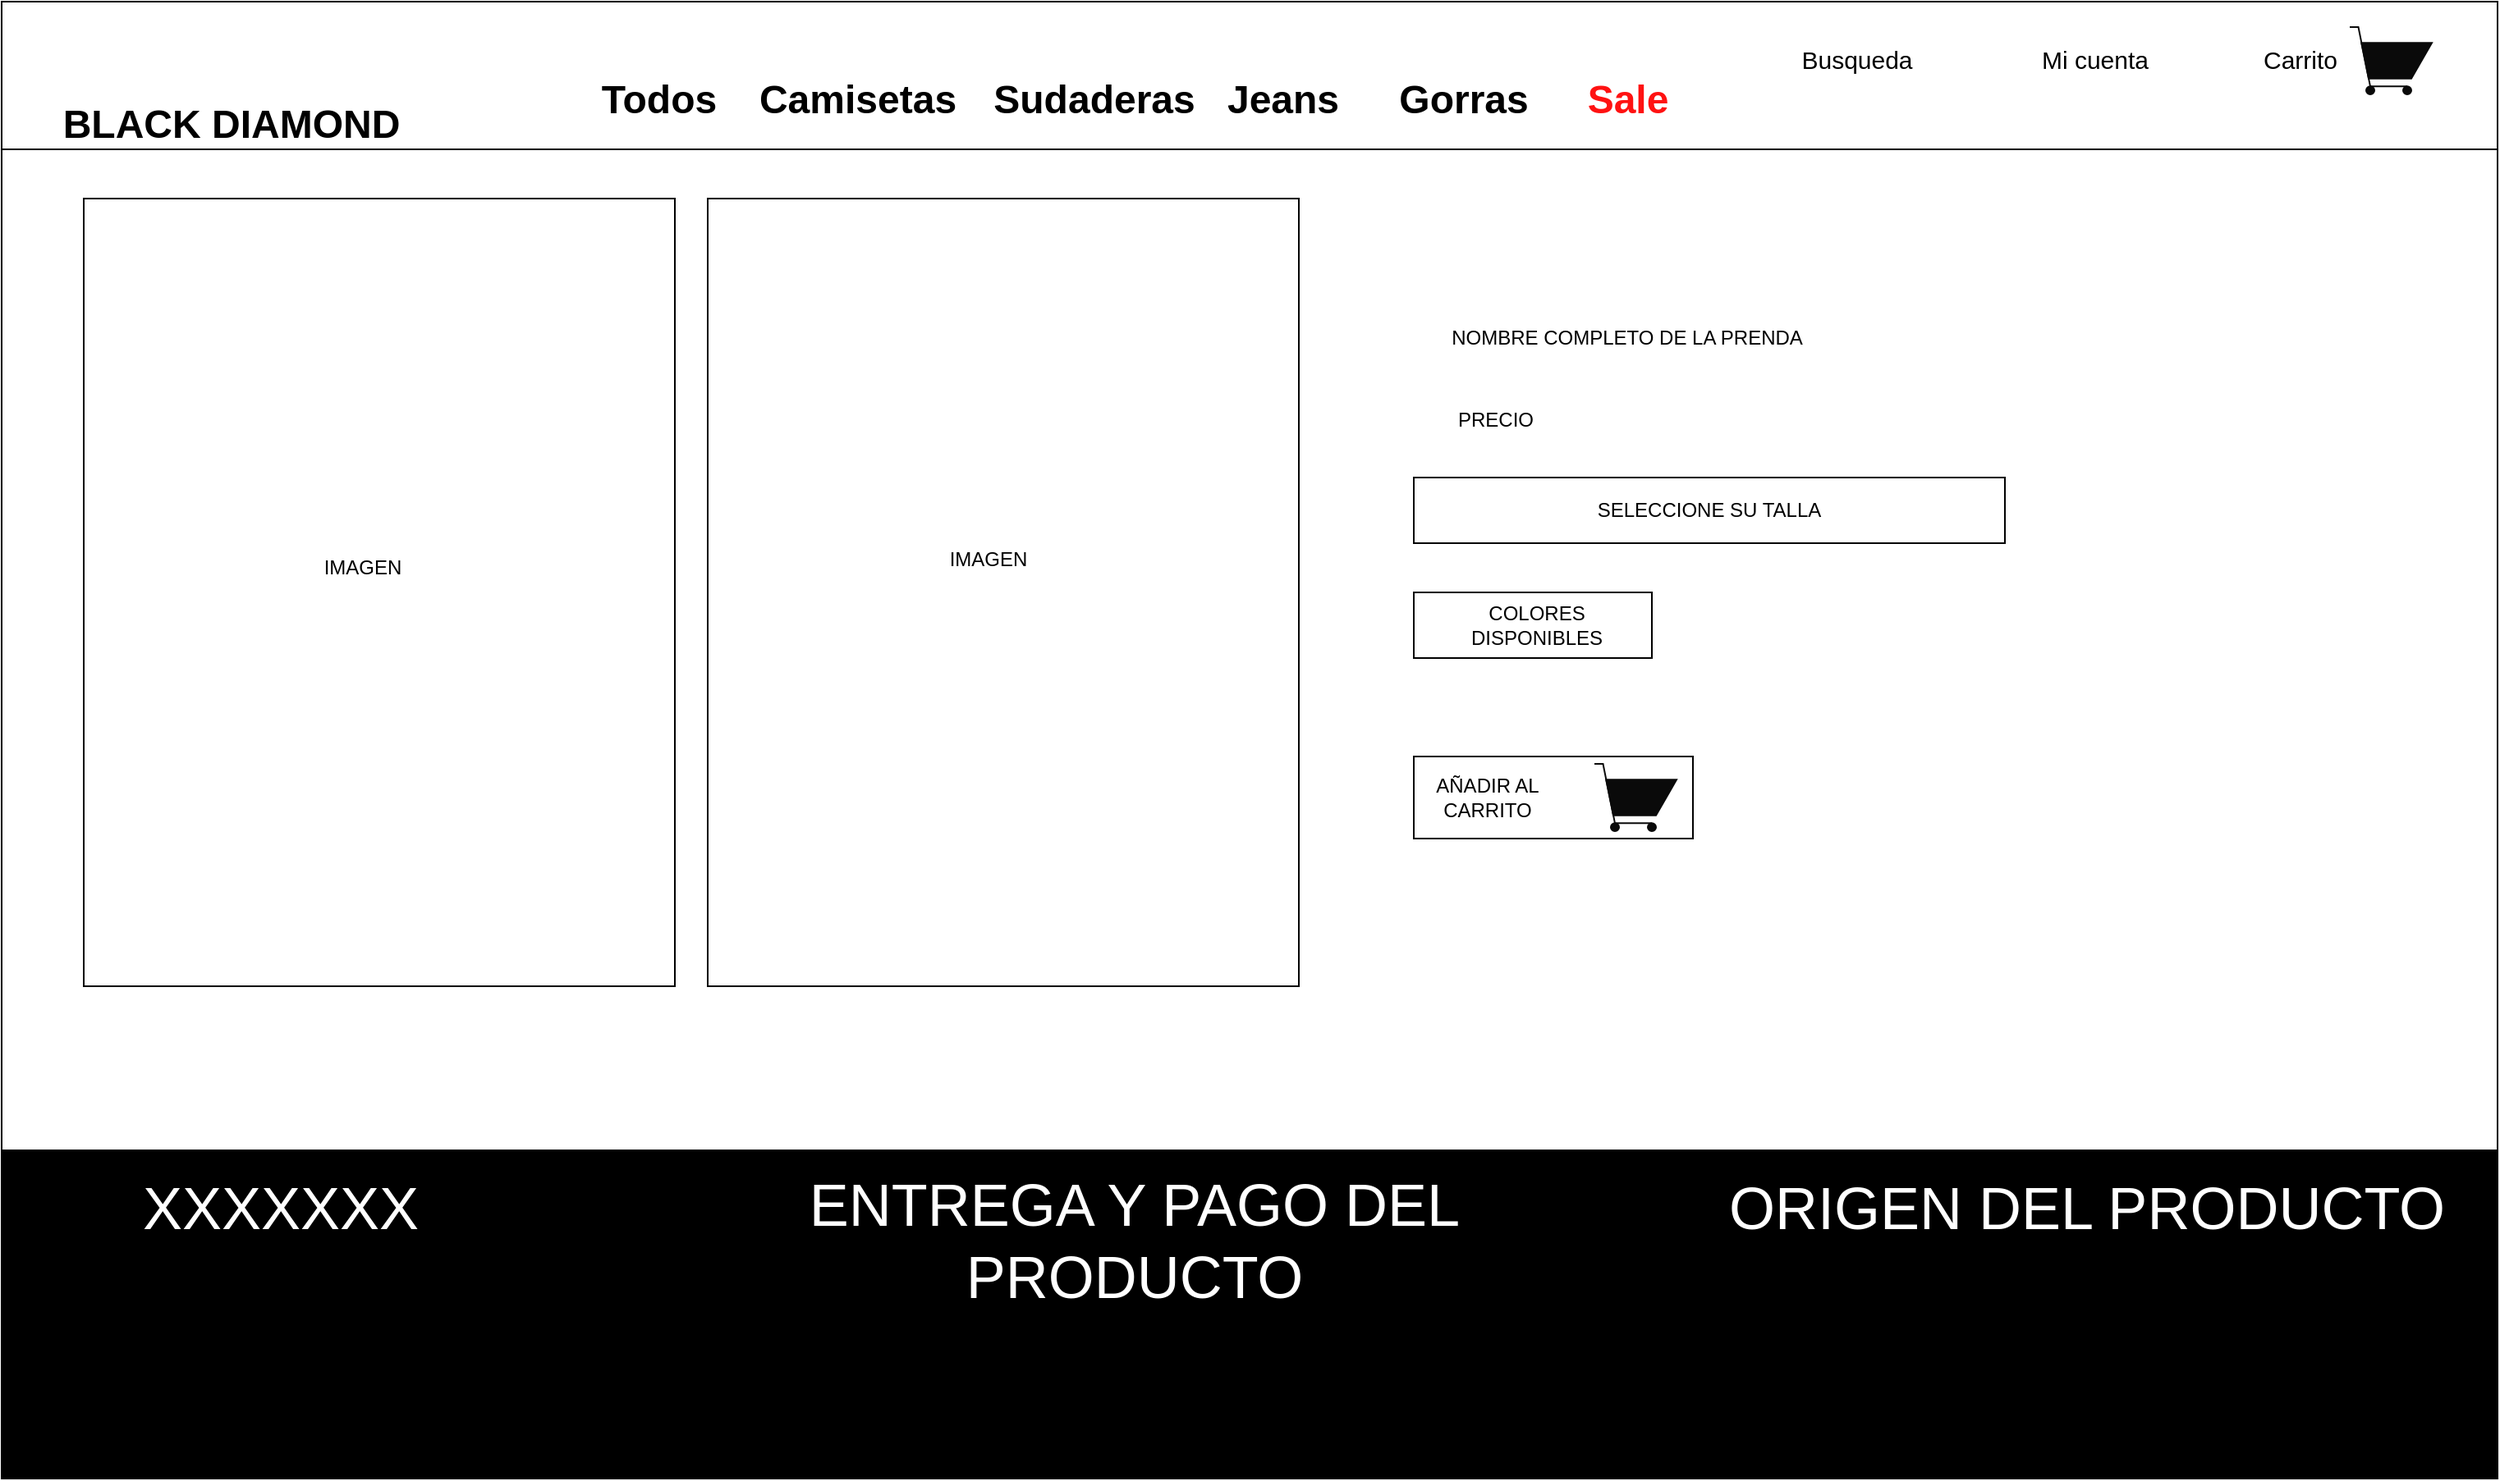 <mxfile version="18.0.8" type="github">
  <diagram id="12oCROdWaPfmY8l000qh" name="Page-1">
    <mxGraphModel dx="2200" dy="853" grid="1" gridSize="10" guides="1" tooltips="1" connect="1" arrows="1" fold="1" page="1" pageScale="1" pageWidth="827" pageHeight="1169" math="0" shadow="0">
      <root>
        <mxCell id="0" />
        <mxCell id="1" parent="0" />
        <mxCell id="PWxaWAXkfzLJMrjovWpR-1" value="" style="rounded=0;whiteSpace=wrap;html=1;fillColor=none;" vertex="1" parent="1">
          <mxGeometry x="40" y="40" width="1520" height="900" as="geometry" />
        </mxCell>
        <mxCell id="PWxaWAXkfzLJMrjovWpR-2" value="" style="rounded=0;whiteSpace=wrap;html=1;fillColor=#000000;" vertex="1" parent="1">
          <mxGeometry x="40" y="740" width="1520" height="200" as="geometry" />
        </mxCell>
        <mxCell id="PWxaWAXkfzLJMrjovWpR-3" value="" style="rounded=0;whiteSpace=wrap;html=1;fillColor=#FFFFFF;" vertex="1" parent="1">
          <mxGeometry x="40" y="40" width="1520" height="90" as="geometry" />
        </mxCell>
        <mxCell id="PWxaWAXkfzLJMrjovWpR-4" value="&lt;b&gt;&lt;font style=&quot;font-size: 24px;&quot;&gt;BLACK DIAMOND&lt;/font&gt;&lt;/b&gt;" style="text;html=1;strokeColor=none;fillColor=none;align=center;verticalAlign=middle;whiteSpace=wrap;rounded=0;" vertex="1" parent="1">
          <mxGeometry x="60" y="100" width="240" height="30" as="geometry" />
        </mxCell>
        <mxCell id="PWxaWAXkfzLJMrjovWpR-5" value="&lt;span style=&quot;background-color: rgb(0, 0, 0);&quot;&gt;&lt;font style=&quot;font-size: 36px;&quot; color=&quot;#FFFFFF&quot;&gt;XXXXXXX&lt;/font&gt;&lt;/span&gt;" style="text;html=1;strokeColor=none;fillColor=none;align=center;verticalAlign=middle;whiteSpace=wrap;rounded=0;" vertex="1" parent="1">
          <mxGeometry x="90" y="760" width="240" height="30" as="geometry" />
        </mxCell>
        <mxCell id="PWxaWAXkfzLJMrjovWpR-9" value="Busqueda" style="text;html=1;strokeColor=none;fillColor=none;align=center;verticalAlign=middle;whiteSpace=wrap;rounded=0;fontSize=15;" vertex="1" parent="1">
          <mxGeometry x="1140" y="60" width="60" height="30" as="geometry" />
        </mxCell>
        <mxCell id="PWxaWAXkfzLJMrjovWpR-10" value="Mi cuenta" style="text;html=1;strokeColor=none;fillColor=none;align=center;verticalAlign=middle;whiteSpace=wrap;rounded=0;fontSize=15;" vertex="1" parent="1">
          <mxGeometry x="1280" y="60" width="70" height="30" as="geometry" />
        </mxCell>
        <mxCell id="PWxaWAXkfzLJMrjovWpR-11" value="Carrito" style="text;html=1;strokeColor=none;fillColor=none;align=center;verticalAlign=middle;whiteSpace=wrap;rounded=0;fontSize=15;" vertex="1" parent="1">
          <mxGeometry x="1410" y="60" width="60" height="30" as="geometry" />
        </mxCell>
        <mxCell id="PWxaWAXkfzLJMrjovWpR-12" value="Todos" style="text;strokeColor=none;fillColor=none;html=1;fontSize=24;fontStyle=1;verticalAlign=middle;align=center;" vertex="1" parent="1">
          <mxGeometry x="390" y="80" width="100" height="40" as="geometry" />
        </mxCell>
        <mxCell id="PWxaWAXkfzLJMrjovWpR-13" value="Camisetas" style="text;strokeColor=none;fillColor=none;html=1;fontSize=24;fontStyle=1;verticalAlign=middle;align=center;" vertex="1" parent="1">
          <mxGeometry x="510.5" y="80" width="100" height="40" as="geometry" />
        </mxCell>
        <mxCell id="PWxaWAXkfzLJMrjovWpR-14" value="Sudaderas" style="text;strokeColor=none;fillColor=none;html=1;fontSize=24;fontStyle=1;verticalAlign=middle;align=center;" vertex="1" parent="1">
          <mxGeometry x="654.5" y="80" width="100" height="40" as="geometry" />
        </mxCell>
        <mxCell id="PWxaWAXkfzLJMrjovWpR-15" value="Jeans" style="text;strokeColor=none;fillColor=none;html=1;fontSize=24;fontStyle=1;verticalAlign=middle;align=center;" vertex="1" parent="1">
          <mxGeometry x="770" y="80" width="100" height="40" as="geometry" />
        </mxCell>
        <mxCell id="PWxaWAXkfzLJMrjovWpR-16" value="Gorras" style="text;strokeColor=none;fillColor=none;html=1;fontSize=24;fontStyle=1;verticalAlign=middle;align=center;" vertex="1" parent="1">
          <mxGeometry x="880" y="80" width="100" height="40" as="geometry" />
        </mxCell>
        <mxCell id="PWxaWAXkfzLJMrjovWpR-17" value="&lt;font color=&quot;#ff1212&quot;&gt;Sale&lt;/font&gt;" style="text;strokeColor=none;fillColor=none;html=1;fontSize=24;fontStyle=1;verticalAlign=middle;align=center;" vertex="1" parent="1">
          <mxGeometry x="980" y="80" width="100" height="40" as="geometry" />
        </mxCell>
        <mxCell id="PWxaWAXkfzLJMrjovWpR-18" value="" style="rounded=0;whiteSpace=wrap;html=1;" vertex="1" parent="1">
          <mxGeometry x="90" y="160" width="360" height="480" as="geometry" />
        </mxCell>
        <mxCell id="PWxaWAXkfzLJMrjovWpR-19" value="" style="rounded=0;whiteSpace=wrap;html=1;" vertex="1" parent="1">
          <mxGeometry x="470" y="160" width="360" height="480" as="geometry" />
        </mxCell>
        <mxCell id="PWxaWAXkfzLJMrjovWpR-20" value="" style="rounded=0;whiteSpace=wrap;html=1;" vertex="1" parent="1">
          <mxGeometry x="900" y="330" width="360" height="40" as="geometry" />
        </mxCell>
        <mxCell id="PWxaWAXkfzLJMrjovWpR-21" value="" style="rounded=0;whiteSpace=wrap;html=1;" vertex="1" parent="1">
          <mxGeometry x="900" y="500" width="170" height="50" as="geometry" />
        </mxCell>
        <mxCell id="PWxaWAXkfzLJMrjovWpR-22" value="IMAGEN" style="text;html=1;strokeColor=none;fillColor=none;align=center;verticalAlign=middle;whiteSpace=wrap;rounded=0;" vertex="1" parent="1">
          <mxGeometry x="230" y="370" width="60" height="30" as="geometry" />
        </mxCell>
        <mxCell id="PWxaWAXkfzLJMrjovWpR-23" value="IMAGEN" style="text;html=1;strokeColor=none;fillColor=none;align=center;verticalAlign=middle;whiteSpace=wrap;rounded=0;" vertex="1" parent="1">
          <mxGeometry x="610.5" y="365" width="60" height="30" as="geometry" />
        </mxCell>
        <mxCell id="PWxaWAXkfzLJMrjovWpR-24" value="PRECIO" style="text;html=1;strokeColor=none;fillColor=none;align=center;verticalAlign=middle;whiteSpace=wrap;rounded=0;" vertex="1" parent="1">
          <mxGeometry x="920" y="280" width="60" height="30" as="geometry" />
        </mxCell>
        <mxCell id="PWxaWAXkfzLJMrjovWpR-25" value="NOMBRE COMPLETO DE LA PRENDA" style="text;html=1;strokeColor=none;fillColor=none;align=center;verticalAlign=middle;whiteSpace=wrap;rounded=0;" vertex="1" parent="1">
          <mxGeometry x="915" y="230" width="230" height="30" as="geometry" />
        </mxCell>
        <mxCell id="PWxaWAXkfzLJMrjovWpR-26" value="AÑADIR AL CARRITO" style="text;html=1;strokeColor=none;fillColor=none;align=center;verticalAlign=middle;whiteSpace=wrap;rounded=0;" vertex="1" parent="1">
          <mxGeometry x="910" y="510" width="70" height="30" as="geometry" />
        </mxCell>
        <mxCell id="PWxaWAXkfzLJMrjovWpR-27" value="SELECCIONE SU TALLA" style="text;html=1;strokeColor=none;fillColor=none;align=center;verticalAlign=middle;whiteSpace=wrap;rounded=0;" vertex="1" parent="1">
          <mxGeometry x="920" y="335" width="320" height="30" as="geometry" />
        </mxCell>
        <mxCell id="PWxaWAXkfzLJMrjovWpR-29" value="" style="rounded=0;whiteSpace=wrap;html=1;" vertex="1" parent="1">
          <mxGeometry x="900" y="400" width="145" height="40" as="geometry" />
        </mxCell>
        <mxCell id="PWxaWAXkfzLJMrjovWpR-30" value="COLORES DISPONIBLES" style="text;html=1;strokeColor=none;fillColor=none;align=center;verticalAlign=middle;whiteSpace=wrap;rounded=0;" vertex="1" parent="1">
          <mxGeometry x="910" y="405" width="130" height="30" as="geometry" />
        </mxCell>
        <mxCell id="PWxaWAXkfzLJMrjovWpR-31" value="&lt;font style=&quot;font-size: 36px;&quot; color=&quot;#FFFFFF&quot;&gt;ENTREGA Y PAGO DEL PRODUCTO&lt;/font&gt;" style="text;html=1;strokeColor=none;fillColor=none;align=center;verticalAlign=middle;whiteSpace=wrap;rounded=0;" vertex="1" parent="1">
          <mxGeometry x="490" y="780" width="480" height="30" as="geometry" />
        </mxCell>
        <mxCell id="PWxaWAXkfzLJMrjovWpR-32" value="&lt;font style=&quot;font-size: 36px;&quot; color=&quot;#FFFFFF&quot;&gt;ORIGEN DEL PRODUCTO&lt;/font&gt;" style="text;html=1;strokeColor=none;fillColor=none;align=center;verticalAlign=middle;whiteSpace=wrap;rounded=0;" vertex="1" parent="1">
          <mxGeometry x="1080" y="760" width="460" height="30" as="geometry" />
        </mxCell>
        <mxCell id="PWxaWAXkfzLJMrjovWpR-33" value="" style="shape=image;html=1;verticalAlign=top;verticalLabelPosition=bottom;labelBackgroundColor=#ffffff;imageAspect=0;aspect=fixed;image=https://cdn4.iconfinder.com/data/icons/business-black-1/64/45-128.png;fontSize=18;sketch=0;" vertex="1" parent="1">
          <mxGeometry x="140" y="46.5" width="53.5" height="53.5" as="geometry" />
        </mxCell>
        <mxCell id="PWxaWAXkfzLJMrjovWpR-34" value="" style="shape=image;html=1;verticalAlign=top;verticalLabelPosition=bottom;labelBackgroundColor=#ffffff;imageAspect=0;aspect=fixed;image=https://cdn4.iconfinder.com/data/icons/ionicons/512/icon-search-128.png;rounded=0;shadow=0;glass=0;sketch=0;fontFamily=Koulen;fontSource=https%3A%2F%2Ffonts.googleapis.com%2Fcss%3Ffamily%3DKoulen;fontSize=15;strokeColor=#0A0A0A;fillColor=#D3D5F0;" vertex="1" parent="1">
          <mxGeometry x="1215.5" y="50" width="50" height="50" as="geometry" />
        </mxCell>
        <mxCell id="PWxaWAXkfzLJMrjovWpR-36" value="" style="shape=image;html=1;verticalAlign=top;verticalLabelPosition=bottom;labelBackgroundColor=#ffffff;imageAspect=0;aspect=fixed;image=https://cdn3.iconfinder.com/data/icons/essential-rounded/64/Rounded-31-128.png;fontSize=18;" vertex="1" parent="1">
          <mxGeometry x="1350" y="50" width="52" height="52" as="geometry" />
        </mxCell>
        <mxCell id="PWxaWAXkfzLJMrjovWpR-37" value="&lt;span style=&quot;color: rgba(0, 0, 0, 0); font-family: monospace; font-size: 0px; text-align: start; background-color: rgb(248, 249, 250);&quot;&gt;%3CmxGraphModel%3E%3Croot%3E%3CmxCell%20id%3D%220%22%2F%3E%3CmxCell%20id%3D%221%22%20parent%3D%220%22%2F%3E%3CmxCell%20id%3D%222%22%20value%3D%22%22%20style%3D%22shape%3Dimage%3Bhtml%3D1%3BverticalAlign%3Dtop%3BverticalLabelPosition%3Dbottom%3BlabelBackgroundColor%3D%23ffffff%3BimageAspect%3D0%3Baspect%3Dfixed%3Bimage%3Dhttps%3A%2F%2Fcdn4.iconfinder.com%2Fdata%2Ficons%2Fionicons%2F512%2Ficon-search-128.png%3Brounded%3D0%3Bshadow%3D0%3Bglass%3D0%3Bsketch%3D0%3BfontFamily%3DKoulen%3BfontSource%3Dhttps%253A%252F%252Ffonts.googleapis.com%252Fcss%253Ffamily%253DKoulen%3BfontSize%3D15%3BstrokeColor%3D%230A0A0A%3BfillColor%3D%23D3D5F0%3B%22%20vertex%3D%221%22%20parent%3D%221%22%3E%3CmxGeometry%20x%3D%22933%22%20y%3D%2267%22%20width%3D%2230%22%20height%3D%2230%22%20as%3D%22geometry%22%2F%3E%3C%2FmxCell%3E%3C%2Froot%3E%3C%2FmxGraphModel%3E&lt;/span&gt;" style="html=1;verticalLabelPosition=bottom;align=center;labelBackgroundColor=#ffffff;verticalAlign=top;strokeWidth=1;strokeColor=#0A0A0A;shadow=0;dashed=0;shape=mxgraph.ios7.icons.shopping_cart;fontSize=18;fillColor=#0A0A0A;" vertex="1" parent="1">
          <mxGeometry x="1470" y="55.5" width="50" height="41" as="geometry" />
        </mxCell>
        <mxCell id="PWxaWAXkfzLJMrjovWpR-38" value="&lt;span style=&quot;color: rgba(0, 0, 0, 0); font-family: monospace; font-size: 0px; text-align: start; background-color: rgb(248, 249, 250);&quot;&gt;%3CmxGraphModel%3E%3Croot%3E%3CmxCell%20id%3D%220%22%2F%3E%3CmxCell%20id%3D%221%22%20parent%3D%220%22%2F%3E%3CmxCell%20id%3D%222%22%20value%3D%22%22%20style%3D%22shape%3Dimage%3Bhtml%3D1%3BverticalAlign%3Dtop%3BverticalLabelPosition%3Dbottom%3BlabelBackgroundColor%3D%23ffffff%3BimageAspect%3D0%3Baspect%3Dfixed%3Bimage%3Dhttps%3A%2F%2Fcdn4.iconfinder.com%2Fdata%2Ficons%2Fionicons%2F512%2Ficon-search-128.png%3Brounded%3D0%3Bshadow%3D0%3Bglass%3D0%3Bsketch%3D0%3BfontFamily%3DKoulen%3BfontSource%3Dhttps%253A%252F%252Ffonts.googleapis.com%252Fcss%253Ffamily%253DKoulen%3BfontSize%3D15%3BstrokeColor%3D%230A0A0A%3BfillColor%3D%23D3D5F0%3B%22%20vertex%3D%221%22%20parent%3D%221%22%3E%3CmxGeometry%20x%3D%22933%22%20y%3D%2267%22%20width%3D%2230%22%20height%3D%2230%22%20as%3D%22geometry%22%2F%3E%3C%2FmxCell%3E%3C%2Froot%3E%3C%2FmxGraphModel%3E&lt;/span&gt;" style="html=1;verticalLabelPosition=bottom;align=center;labelBackgroundColor=#ffffff;verticalAlign=top;strokeWidth=1;strokeColor=#0A0A0A;shadow=0;dashed=0;shape=mxgraph.ios7.icons.shopping_cart;fontSize=18;fillColor=#0A0A0A;" vertex="1" parent="1">
          <mxGeometry x="1010" y="504.5" width="50" height="41" as="geometry" />
        </mxCell>
      </root>
    </mxGraphModel>
  </diagram>
</mxfile>
